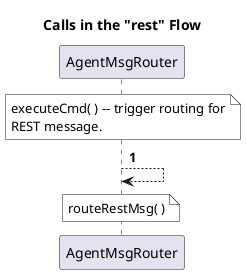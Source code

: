 @startuml

title Calls in the "rest" Flow

autonumber 1
note over AgentMsgRouter #ffffff: executeCmd( ) -- trigger routing for\nREST message.
AgentMsgRouter --> AgentMsgRouter
note over AgentMsgRouter #ffffff: routeRestMsg( )

@enduml
